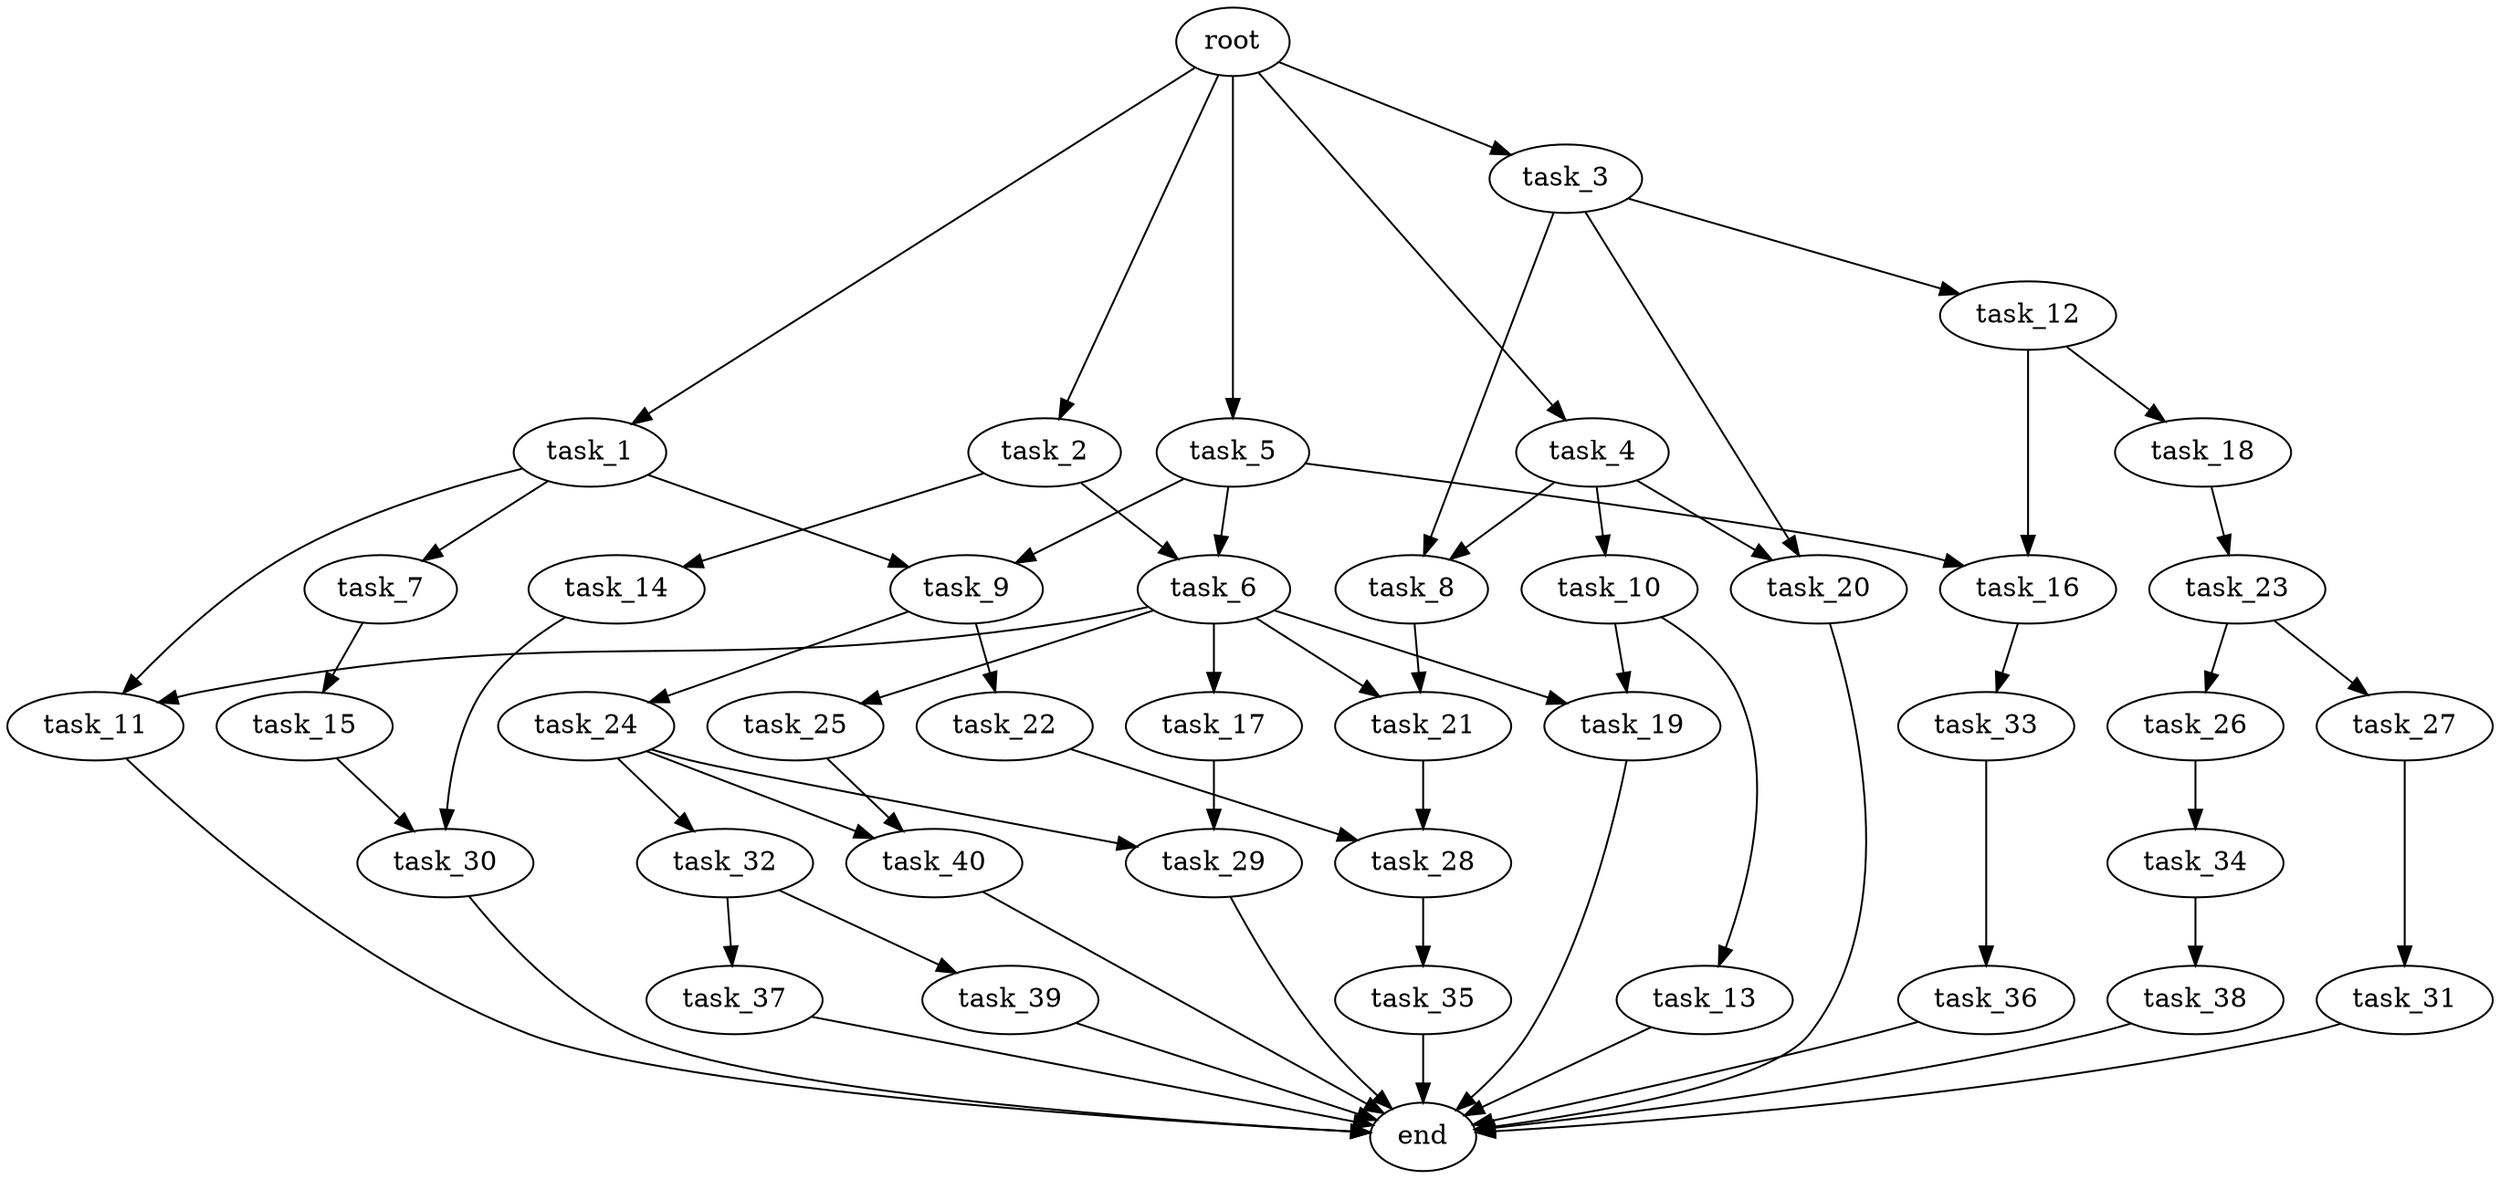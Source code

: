 digraph G {
  root [size="0.000000e+00"];
  task_1 [size="4.104256e+09"];
  task_2 [size="1.252956e+08"];
  task_3 [size="9.368629e+09"];
  task_4 [size="6.172564e+09"];
  task_5 [size="2.831860e+09"];
  task_6 [size="9.324417e+08"];
  task_7 [size="4.353293e+09"];
  task_8 [size="1.373032e+09"];
  task_9 [size="2.001296e+09"];
  task_10 [size="9.923187e+08"];
  task_11 [size="3.490312e+09"];
  task_12 [size="8.999382e+09"];
  task_13 [size="2.877767e+09"];
  task_14 [size="9.154016e+09"];
  task_15 [size="1.967077e+09"];
  task_16 [size="1.787592e+09"];
  task_17 [size="4.699214e+09"];
  task_18 [size="8.947702e+09"];
  task_19 [size="5.234066e+09"];
  task_20 [size="4.766611e+09"];
  task_21 [size="4.202812e+09"];
  task_22 [size="9.185946e+09"];
  task_23 [size="3.174291e+08"];
  task_24 [size="8.586672e+09"];
  task_25 [size="2.085074e+09"];
  task_26 [size="2.510828e+09"];
  task_27 [size="2.923883e+09"];
  task_28 [size="6.237133e+09"];
  task_29 [size="4.509840e+08"];
  task_30 [size="2.775155e+09"];
  task_31 [size="4.286240e+09"];
  task_32 [size="6.955449e+08"];
  task_33 [size="3.278610e+09"];
  task_34 [size="3.402469e+09"];
  task_35 [size="5.116459e+09"];
  task_36 [size="4.414362e+09"];
  task_37 [size="9.980056e+09"];
  task_38 [size="8.359099e+09"];
  task_39 [size="4.944648e+09"];
  task_40 [size="6.155342e+09"];
  end [size="0.000000e+00"];

  root -> task_1 [size="1.000000e-12"];
  root -> task_2 [size="1.000000e-12"];
  root -> task_3 [size="1.000000e-12"];
  root -> task_4 [size="1.000000e-12"];
  root -> task_5 [size="1.000000e-12"];
  task_1 -> task_7 [size="4.353293e+08"];
  task_1 -> task_9 [size="1.000648e+08"];
  task_1 -> task_11 [size="1.745156e+08"];
  task_2 -> task_6 [size="4.662208e+07"];
  task_2 -> task_14 [size="9.154016e+08"];
  task_3 -> task_8 [size="6.865159e+07"];
  task_3 -> task_12 [size="8.999382e+08"];
  task_3 -> task_20 [size="2.383306e+08"];
  task_4 -> task_8 [size="6.865159e+07"];
  task_4 -> task_10 [size="9.923187e+07"];
  task_4 -> task_20 [size="2.383306e+08"];
  task_5 -> task_6 [size="4.662208e+07"];
  task_5 -> task_9 [size="1.000648e+08"];
  task_5 -> task_16 [size="8.937962e+07"];
  task_6 -> task_11 [size="1.745156e+08"];
  task_6 -> task_17 [size="4.699214e+08"];
  task_6 -> task_19 [size="2.617033e+08"];
  task_6 -> task_21 [size="2.101406e+08"];
  task_6 -> task_25 [size="2.085074e+08"];
  task_7 -> task_15 [size="1.967077e+08"];
  task_8 -> task_21 [size="2.101406e+08"];
  task_9 -> task_22 [size="9.185946e+08"];
  task_9 -> task_24 [size="8.586672e+08"];
  task_10 -> task_13 [size="2.877767e+08"];
  task_10 -> task_19 [size="2.617033e+08"];
  task_11 -> end [size="1.000000e-12"];
  task_12 -> task_16 [size="8.937962e+07"];
  task_12 -> task_18 [size="8.947702e+08"];
  task_13 -> end [size="1.000000e-12"];
  task_14 -> task_30 [size="1.387577e+08"];
  task_15 -> task_30 [size="1.387577e+08"];
  task_16 -> task_33 [size="3.278610e+08"];
  task_17 -> task_29 [size="2.254920e+07"];
  task_18 -> task_23 [size="3.174291e+07"];
  task_19 -> end [size="1.000000e-12"];
  task_20 -> end [size="1.000000e-12"];
  task_21 -> task_28 [size="3.118567e+08"];
  task_22 -> task_28 [size="3.118567e+08"];
  task_23 -> task_26 [size="2.510828e+08"];
  task_23 -> task_27 [size="2.923883e+08"];
  task_24 -> task_29 [size="2.254920e+07"];
  task_24 -> task_32 [size="6.955449e+07"];
  task_24 -> task_40 [size="3.077671e+08"];
  task_25 -> task_40 [size="3.077671e+08"];
  task_26 -> task_34 [size="3.402469e+08"];
  task_27 -> task_31 [size="4.286240e+08"];
  task_28 -> task_35 [size="5.116459e+08"];
  task_29 -> end [size="1.000000e-12"];
  task_30 -> end [size="1.000000e-12"];
  task_31 -> end [size="1.000000e-12"];
  task_32 -> task_37 [size="9.980056e+08"];
  task_32 -> task_39 [size="4.944648e+08"];
  task_33 -> task_36 [size="4.414362e+08"];
  task_34 -> task_38 [size="8.359099e+08"];
  task_35 -> end [size="1.000000e-12"];
  task_36 -> end [size="1.000000e-12"];
  task_37 -> end [size="1.000000e-12"];
  task_38 -> end [size="1.000000e-12"];
  task_39 -> end [size="1.000000e-12"];
  task_40 -> end [size="1.000000e-12"];
}
